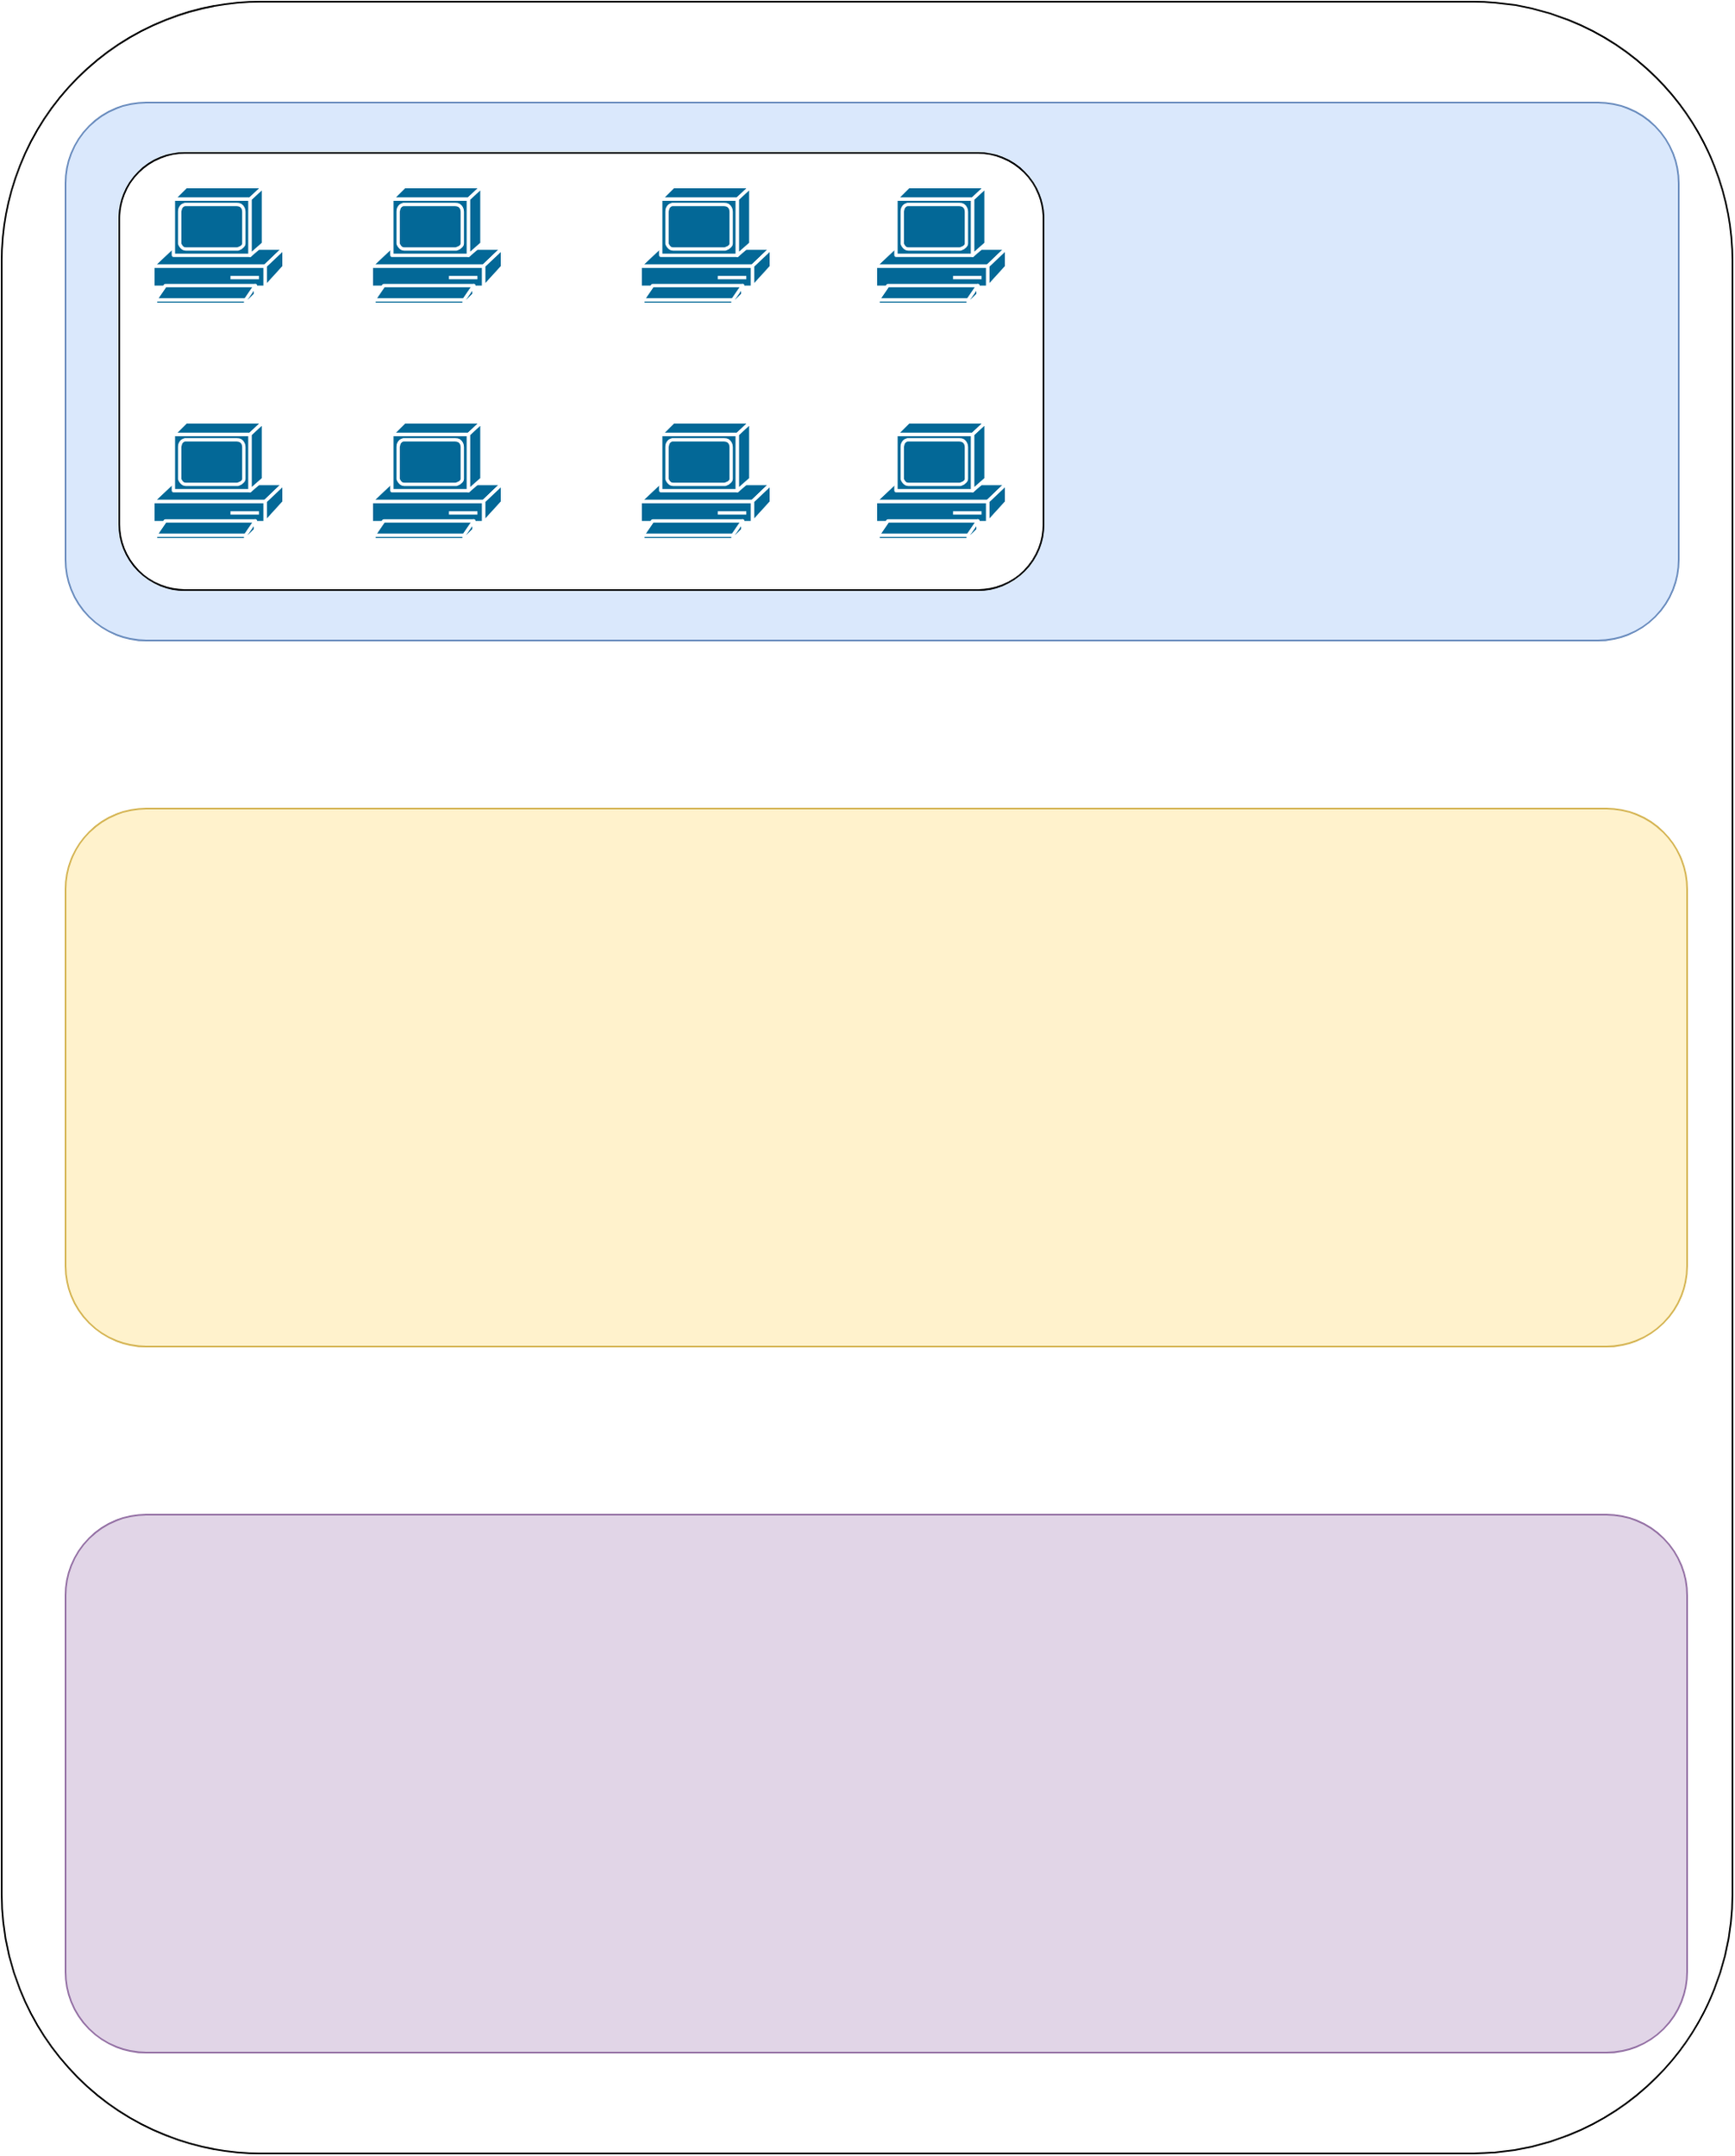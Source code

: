<mxfile version="22.1.8" type="github">
  <diagram name="Page-1" id="c37626ed-c26b-45fb-9056-f9ebc6bb27b6">
    <mxGraphModel dx="1744" dy="946" grid="1" gridSize="10" guides="1" tooltips="1" connect="1" arrows="1" fold="1" page="1" pageScale="1" pageWidth="1100" pageHeight="850" background="none" math="0" shadow="0">
      <root>
        <mxCell id="0" />
        <mxCell id="1" parent="0" />
        <mxCell id="N2jycIC2OeXAG85lpT5e-1" value="" style="rounded=1;whiteSpace=wrap;html=1;" vertex="1" parent="1">
          <mxGeometry x="30" y="180" width="1030" height="1280" as="geometry" />
        </mxCell>
        <mxCell id="N2jycIC2OeXAG85lpT5e-11" value="" style="rounded=1;whiteSpace=wrap;html=1;fillColor=#dae8fc;strokeColor=#6c8ebf;" vertex="1" parent="1">
          <mxGeometry x="68" y="240" width="960" height="320" as="geometry" />
        </mxCell>
        <mxCell id="N2jycIC2OeXAG85lpT5e-13" value="" style="rounded=1;whiteSpace=wrap;html=1;fillColor=#fff2cc;strokeColor=#d6b656;" vertex="1" parent="1">
          <mxGeometry x="68" y="660" width="965" height="320" as="geometry" />
        </mxCell>
        <mxCell id="N2jycIC2OeXAG85lpT5e-14" value="" style="rounded=1;whiteSpace=wrap;html=1;fillColor=#e1d5e7;strokeColor=#9673a6;" vertex="1" parent="1">
          <mxGeometry x="68" y="1080" width="965" height="320" as="geometry" />
        </mxCell>
        <mxCell id="N2jycIC2OeXAG85lpT5e-16" value="" style="rounded=1;whiteSpace=wrap;html=1;" vertex="1" parent="1">
          <mxGeometry x="100" y="270" width="550" height="260" as="geometry" />
        </mxCell>
        <mxCell id="N2jycIC2OeXAG85lpT5e-17" value="" style="shape=mxgraph.cisco.computers_and_peripherals.pc;sketch=0;html=1;pointerEvents=1;dashed=0;fillColor=#036897;strokeColor=#ffffff;strokeWidth=2;verticalLabelPosition=bottom;verticalAlign=top;align=center;outlineConnect=0;" vertex="1" parent="1">
          <mxGeometry x="120" y="290" width="78" height="70" as="geometry" />
        </mxCell>
        <mxCell id="N2jycIC2OeXAG85lpT5e-18" value="" style="shape=mxgraph.cisco.computers_and_peripherals.pc;sketch=0;html=1;pointerEvents=1;dashed=0;fillColor=#036897;strokeColor=#ffffff;strokeWidth=2;verticalLabelPosition=bottom;verticalAlign=top;align=center;outlineConnect=0;" vertex="1" parent="1">
          <mxGeometry x="120" y="430" width="78" height="70" as="geometry" />
        </mxCell>
        <mxCell id="N2jycIC2OeXAG85lpT5e-19" value="" style="shape=mxgraph.cisco.computers_and_peripherals.pc;sketch=0;html=1;pointerEvents=1;dashed=0;fillColor=#036897;strokeColor=#ffffff;strokeWidth=2;verticalLabelPosition=bottom;verticalAlign=top;align=center;outlineConnect=0;" vertex="1" parent="1">
          <mxGeometry x="250" y="290" width="78" height="70" as="geometry" />
        </mxCell>
        <mxCell id="N2jycIC2OeXAG85lpT5e-20" value="" style="shape=mxgraph.cisco.computers_and_peripherals.pc;sketch=0;html=1;pointerEvents=1;dashed=0;fillColor=#036897;strokeColor=#ffffff;strokeWidth=2;verticalLabelPosition=bottom;verticalAlign=top;align=center;outlineConnect=0;" vertex="1" parent="1">
          <mxGeometry x="250" y="430" width="78" height="70" as="geometry" />
        </mxCell>
        <mxCell id="N2jycIC2OeXAG85lpT5e-21" value="" style="shape=mxgraph.cisco.computers_and_peripherals.pc;sketch=0;html=1;pointerEvents=1;dashed=0;fillColor=#036897;strokeColor=#ffffff;strokeWidth=2;verticalLabelPosition=bottom;verticalAlign=top;align=center;outlineConnect=0;" vertex="1" parent="1">
          <mxGeometry x="410" y="430" width="78" height="70" as="geometry" />
        </mxCell>
        <mxCell id="N2jycIC2OeXAG85lpT5e-22" value="" style="shape=mxgraph.cisco.computers_and_peripherals.pc;sketch=0;html=1;pointerEvents=1;dashed=0;fillColor=#036897;strokeColor=#ffffff;strokeWidth=2;verticalLabelPosition=bottom;verticalAlign=top;align=center;outlineConnect=0;" vertex="1" parent="1">
          <mxGeometry x="410" y="290" width="78" height="70" as="geometry" />
        </mxCell>
        <mxCell id="N2jycIC2OeXAG85lpT5e-23" value="" style="shape=mxgraph.cisco.computers_and_peripherals.pc;sketch=0;html=1;pointerEvents=1;dashed=0;fillColor=#036897;strokeColor=#ffffff;strokeWidth=2;verticalLabelPosition=bottom;verticalAlign=top;align=center;outlineConnect=0;" vertex="1" parent="1">
          <mxGeometry x="550" y="290" width="78" height="70" as="geometry" />
        </mxCell>
        <mxCell id="N2jycIC2OeXAG85lpT5e-24" value="" style="shape=mxgraph.cisco.computers_and_peripherals.pc;sketch=0;html=1;pointerEvents=1;dashed=0;fillColor=#036897;strokeColor=#ffffff;strokeWidth=2;verticalLabelPosition=bottom;verticalAlign=top;align=center;outlineConnect=0;" vertex="1" parent="1">
          <mxGeometry x="550" y="430" width="78" height="70" as="geometry" />
        </mxCell>
      </root>
    </mxGraphModel>
  </diagram>
</mxfile>
